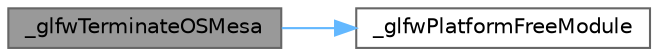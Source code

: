 digraph "_glfwTerminateOSMesa"
{
 // LATEX_PDF_SIZE
  bgcolor="transparent";
  edge [fontname=Helvetica,fontsize=10,labelfontname=Helvetica,labelfontsize=10];
  node [fontname=Helvetica,fontsize=10,shape=box,height=0.2,width=0.4];
  rankdir="LR";
  Node1 [id="Node000001",label="_glfwTerminateOSMesa",height=0.2,width=0.4,color="gray40", fillcolor="grey60", style="filled", fontcolor="black",tooltip=" "];
  Node1 -> Node2 [id="edge2_Node000001_Node000002",color="steelblue1",style="solid",tooltip=" "];
  Node2 [id="Node000002",label="_glfwPlatformFreeModule",height=0.2,width=0.4,color="grey40", fillcolor="white", style="filled",URL="$posix__module_8c.html#ad4b9e48b150850f6ee00874f85036715",tooltip=" "];
}
